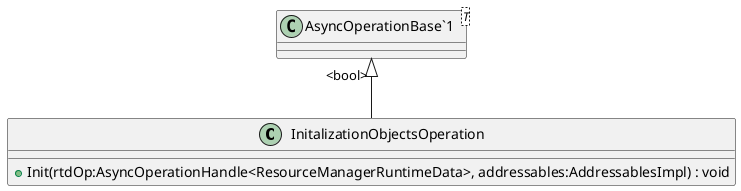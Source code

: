 @startuml
class InitalizationObjectsOperation {
    + Init(rtdOp:AsyncOperationHandle<ResourceManagerRuntimeData>, addressables:AddressablesImpl) : void
}
class "AsyncOperationBase`1"<T> {
}
"AsyncOperationBase`1" "<bool>" <|-- InitalizationObjectsOperation
@enduml
